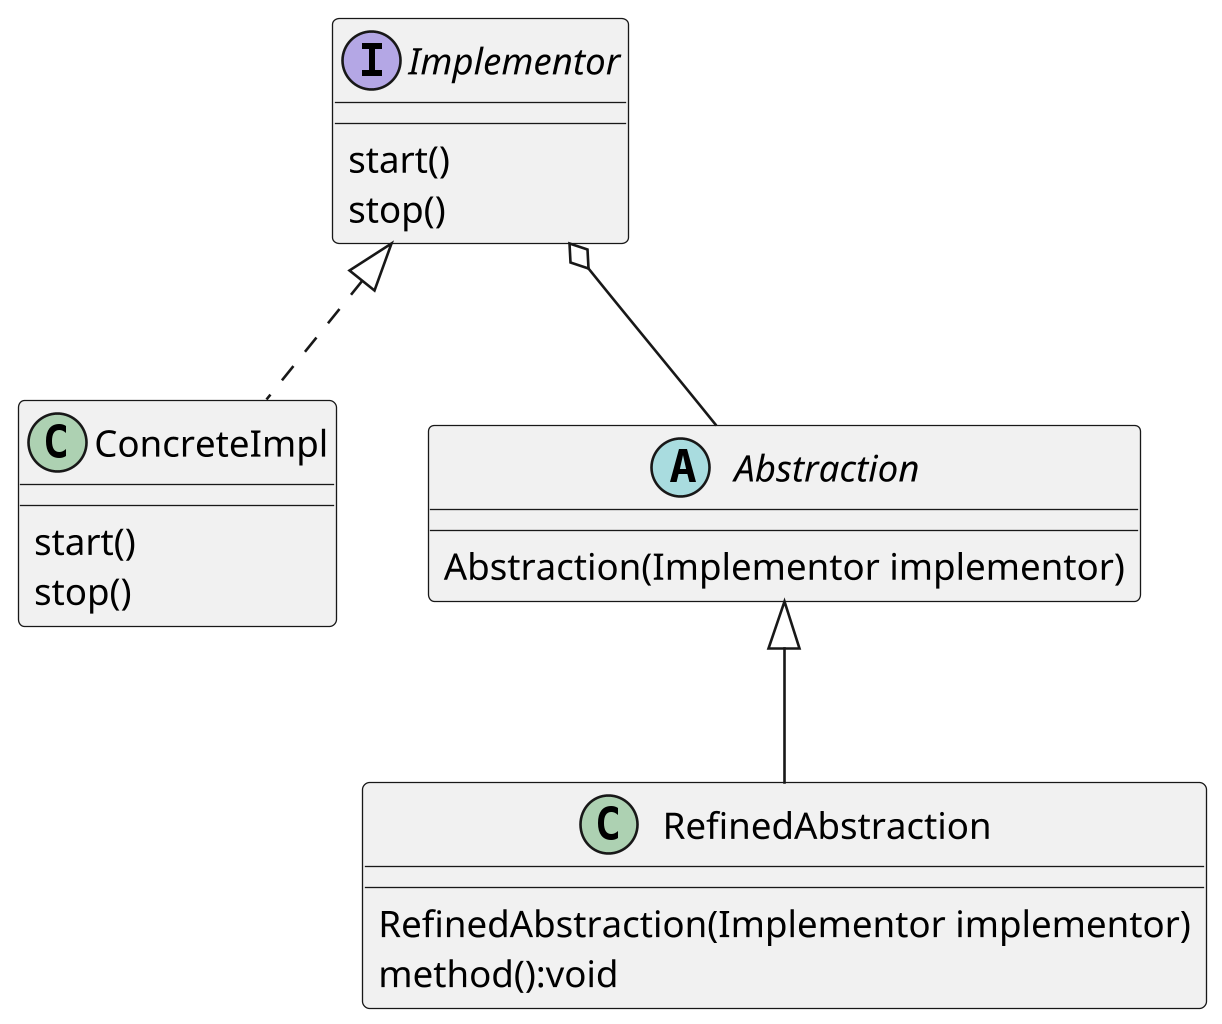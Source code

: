 @startuml
scale 1024 height
Implementor <|.. ConcreteImpl
Abstraction <|-- RefinedAbstraction
Implementor o-- Abstraction

interface Implementor{
   start()
    stop()
}

abstract class Abstraction {
    Abstraction(Implementor implementor)
}

class ConcreteImpl{
    start()
    stop()
}

class RefinedAbstraction{
     RefinedAbstraction(Implementor implementor)
     method():void
}
@enduml